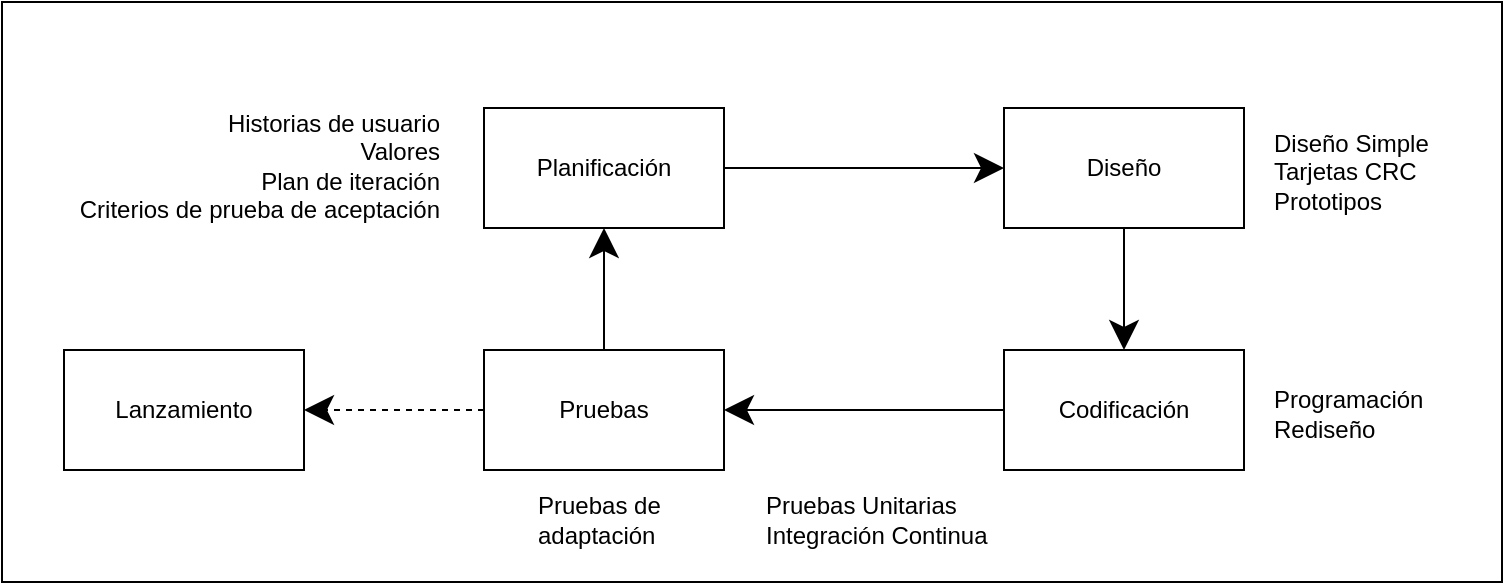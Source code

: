 <mxfile>
    <diagram id="jIPuR-_BtN1qAHyhI2OA" name="Página-1">
        <mxGraphModel dx="1044" dy="1134" grid="1" gridSize="10" guides="1" tooltips="1" connect="1" arrows="1" fold="1" page="1" pageScale="1" pageWidth="1169" pageHeight="827" math="0" shadow="0">
            <root>
                <mxCell id="0"/>
                <mxCell id="1" parent="0"/>
                <mxCell id="19" value="" style="rounded=0;whiteSpace=wrap;html=1;fillColor=none;" parent="1" vertex="1">
                    <mxGeometry x="240" y="190" width="750" height="290" as="geometry"/>
                </mxCell>
                <mxCell id="13" style="edgeStyle=orthogonalEdgeStyle;html=1;entryX=0;entryY=0.5;entryDx=0;entryDy=0;endSize=12;" parent="1" source="8" target="9" edge="1">
                    <mxGeometry relative="1" as="geometry"/>
                </mxCell>
                <mxCell id="8" value="Planificación" style="rounded=0;whiteSpace=wrap;html=1;fillColor=default;" parent="1" vertex="1">
                    <mxGeometry x="481" y="243" width="120" height="60" as="geometry"/>
                </mxCell>
                <mxCell id="15" style="edgeStyle=orthogonalEdgeStyle;html=1;exitX=0.5;exitY=1;exitDx=0;exitDy=0;entryX=0.5;entryY=0;entryDx=0;entryDy=0;endSize=12;" parent="1" source="9" target="10" edge="1">
                    <mxGeometry relative="1" as="geometry"/>
                </mxCell>
                <mxCell id="9" value="Diseño" style="rounded=0;whiteSpace=wrap;html=1;fillColor=default;" parent="1" vertex="1">
                    <mxGeometry x="741" y="243" width="120" height="60" as="geometry"/>
                </mxCell>
                <mxCell id="16" style="edgeStyle=orthogonalEdgeStyle;html=1;entryX=1;entryY=0.5;entryDx=0;entryDy=0;endSize=12;" parent="1" source="10" target="11" edge="1">
                    <mxGeometry relative="1" as="geometry"/>
                </mxCell>
                <mxCell id="10" value="Codificación" style="rounded=0;whiteSpace=wrap;html=1;fillColor=default;" parent="1" vertex="1">
                    <mxGeometry x="741" y="364" width="120" height="60" as="geometry"/>
                </mxCell>
                <mxCell id="14" style="edgeStyle=orthogonalEdgeStyle;html=1;entryX=0.5;entryY=1;entryDx=0;entryDy=0;endSize=12;" parent="1" source="11" target="8" edge="1">
                    <mxGeometry relative="1" as="geometry"/>
                </mxCell>
                <mxCell id="18" style="edgeStyle=orthogonalEdgeStyle;html=1;exitX=0;exitY=0.5;exitDx=0;exitDy=0;endSize=12;dashed=1;" parent="1" source="11" target="17" edge="1">
                    <mxGeometry relative="1" as="geometry"/>
                </mxCell>
                <mxCell id="11" value="Pruebas" style="rounded=0;whiteSpace=wrap;html=1;fillColor=default;" parent="1" vertex="1">
                    <mxGeometry x="481" y="364" width="120" height="60" as="geometry"/>
                </mxCell>
                <mxCell id="17" value="Lanzamiento" style="rounded=0;whiteSpace=wrap;html=1;fillColor=default;" parent="1" vertex="1">
                    <mxGeometry x="271" y="364" width="120" height="60" as="geometry"/>
                </mxCell>
                <mxCell id="20" value="Historias de usuario&lt;br&gt;Valores&lt;br&gt;Plan de iteración&lt;br&gt;Criterios de prueba de aceptación" style="text;html=1;strokeColor=none;fillColor=none;align=right;verticalAlign=middle;whiteSpace=wrap;rounded=0;" parent="1" vertex="1">
                    <mxGeometry x="260" y="243" width="201" height="57" as="geometry"/>
                </mxCell>
                <mxCell id="21" value="Diseño Simple&lt;br&gt;Tarjetas CRC&lt;br&gt;Prototipos" style="text;html=1;strokeColor=none;fillColor=none;align=left;verticalAlign=middle;whiteSpace=wrap;rounded=0;" parent="1" vertex="1">
                    <mxGeometry x="874" y="246" width="90" height="57" as="geometry"/>
                </mxCell>
                <mxCell id="22" value="Programación&lt;br&gt;Rediseño" style="text;html=1;strokeColor=none;fillColor=none;align=left;verticalAlign=middle;whiteSpace=wrap;rounded=0;" parent="1" vertex="1">
                    <mxGeometry x="874" y="367" width="90" height="57" as="geometry"/>
                </mxCell>
                <mxCell id="23" value="Pruebas Unitarias&lt;br&gt;Integración Continua" style="text;html=1;strokeColor=none;fillColor=none;align=left;verticalAlign=middle;whiteSpace=wrap;rounded=0;" parent="1" vertex="1">
                    <mxGeometry x="620" y="434" width="129" height="30" as="geometry"/>
                </mxCell>
                <mxCell id="24" value="Pruebas de adaptación" style="text;html=1;strokeColor=none;fillColor=none;align=left;verticalAlign=middle;whiteSpace=wrap;rounded=0;" parent="1" vertex="1">
                    <mxGeometry x="506" y="434" width="95" height="30" as="geometry"/>
                </mxCell>
            </root>
        </mxGraphModel>
    </diagram>
</mxfile>